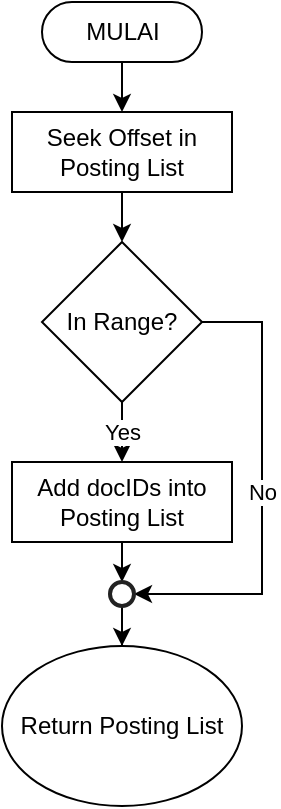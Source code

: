 <mxfile version="12.3.2" type="device" pages="1"><diagram id="8TNC-rmlJiGn8UDwwa-I" name="Page-1"><mxGraphModel dx="542" dy="354" grid="1" gridSize="10" guides="1" tooltips="1" connect="1" arrows="1" fold="1" page="1" pageScale="1" pageWidth="850" pageHeight="1100" math="0" shadow="0"><root><mxCell id="0"/><mxCell id="1" parent="0"/><mxCell id="o9r65KpZd8UW1I_RMJFs-6" value="" style="edgeStyle=orthogonalEdgeStyle;rounded=0;orthogonalLoop=1;jettySize=auto;html=1;" parent="1" source="o9r65KpZd8UW1I_RMJFs-1" target="o9r65KpZd8UW1I_RMJFs-2" edge="1"><mxGeometry relative="1" as="geometry"/></mxCell><mxCell id="o9r65KpZd8UW1I_RMJFs-1" value="MULAI" style="html=1;dashed=0;whitespace=wrap;shape=mxgraph.dfd.start" parent="1" vertex="1"><mxGeometry x="360" y="20" width="80" height="30" as="geometry"/></mxCell><mxCell id="o9r65KpZd8UW1I_RMJFs-7" value="" style="edgeStyle=orthogonalEdgeStyle;rounded=0;orthogonalLoop=1;jettySize=auto;html=1;" parent="1" source="o9r65KpZd8UW1I_RMJFs-2" target="o9r65KpZd8UW1I_RMJFs-3" edge="1"><mxGeometry relative="1" as="geometry"/></mxCell><mxCell id="o9r65KpZd8UW1I_RMJFs-2" value="Seek Offset in Posting List" style="rounded=0;whiteSpace=wrap;html=1;" parent="1" vertex="1"><mxGeometry x="345" y="75" width="110" height="40" as="geometry"/></mxCell><mxCell id="o9r65KpZd8UW1I_RMJFs-10" value="No" style="edgeStyle=orthogonalEdgeStyle;rounded=0;orthogonalLoop=1;jettySize=auto;html=1;entryX=1;entryY=0.5;entryDx=0;entryDy=0;entryPerimeter=0;" parent="1" source="o9r65KpZd8UW1I_RMJFs-3" target="65l0yTuou3qOjakhlFBF-1" edge="1"><mxGeometry relative="1" as="geometry"><Array as="points"><mxPoint x="470" y="180"/><mxPoint x="470" y="316"/></Array></mxGeometry></mxCell><mxCell id="o9r65KpZd8UW1I_RMJFs-11" value="Yes" style="edgeStyle=orthogonalEdgeStyle;rounded=0;orthogonalLoop=1;jettySize=auto;html=1;" parent="1" source="o9r65KpZd8UW1I_RMJFs-3" target="o9r65KpZd8UW1I_RMJFs-4" edge="1"><mxGeometry relative="1" as="geometry"/></mxCell><mxCell id="o9r65KpZd8UW1I_RMJFs-3" value="In Range?" style="rhombus;whiteSpace=wrap;html=1;" parent="1" vertex="1"><mxGeometry x="360" y="140" width="80" height="80" as="geometry"/></mxCell><mxCell id="o9r65KpZd8UW1I_RMJFs-12" style="edgeStyle=orthogonalEdgeStyle;rounded=0;orthogonalLoop=1;jettySize=auto;html=1;entryX=0.5;entryY=0;entryDx=0;entryDy=0;exitX=0.5;exitY=1;exitDx=0;exitDy=0;entryPerimeter=0;" parent="1" source="o9r65KpZd8UW1I_RMJFs-4" target="65l0yTuou3qOjakhlFBF-1" edge="1"><mxGeometry relative="1" as="geometry"/></mxCell><mxCell id="o9r65KpZd8UW1I_RMJFs-4" value="Add docIDs into Posting List" style="rounded=0;whiteSpace=wrap;html=1;" parent="1" vertex="1"><mxGeometry x="345" y="250" width="110" height="40" as="geometry"/></mxCell><mxCell id="o9r65KpZd8UW1I_RMJFs-5" value="Return Posting List" style="ellipse;whiteSpace=wrap;html=1;" parent="1" vertex="1"><mxGeometry x="340" y="342" width="120" height="80" as="geometry"/></mxCell><mxCell id="65l0yTuou3qOjakhlFBF-2" style="edgeStyle=orthogonalEdgeStyle;rounded=0;orthogonalLoop=1;jettySize=auto;html=1;" edge="1" parent="1" source="65l0yTuou3qOjakhlFBF-1" target="o9r65KpZd8UW1I_RMJFs-5"><mxGeometry relative="1" as="geometry"/></mxCell><mxCell id="65l0yTuou3qOjakhlFBF-1" value="" style="html=1;verticalLabelPosition=bottom;labelBackgroundColor=#ffffff;verticalAlign=top;shadow=0;dashed=0;strokeWidth=2;shape=mxgraph.ios7.misc.circle;strokeColor=#222222;fillColor=none;" vertex="1" parent="1"><mxGeometry x="394" y="310" width="12" height="12" as="geometry"/></mxCell></root></mxGraphModel></diagram></mxfile>